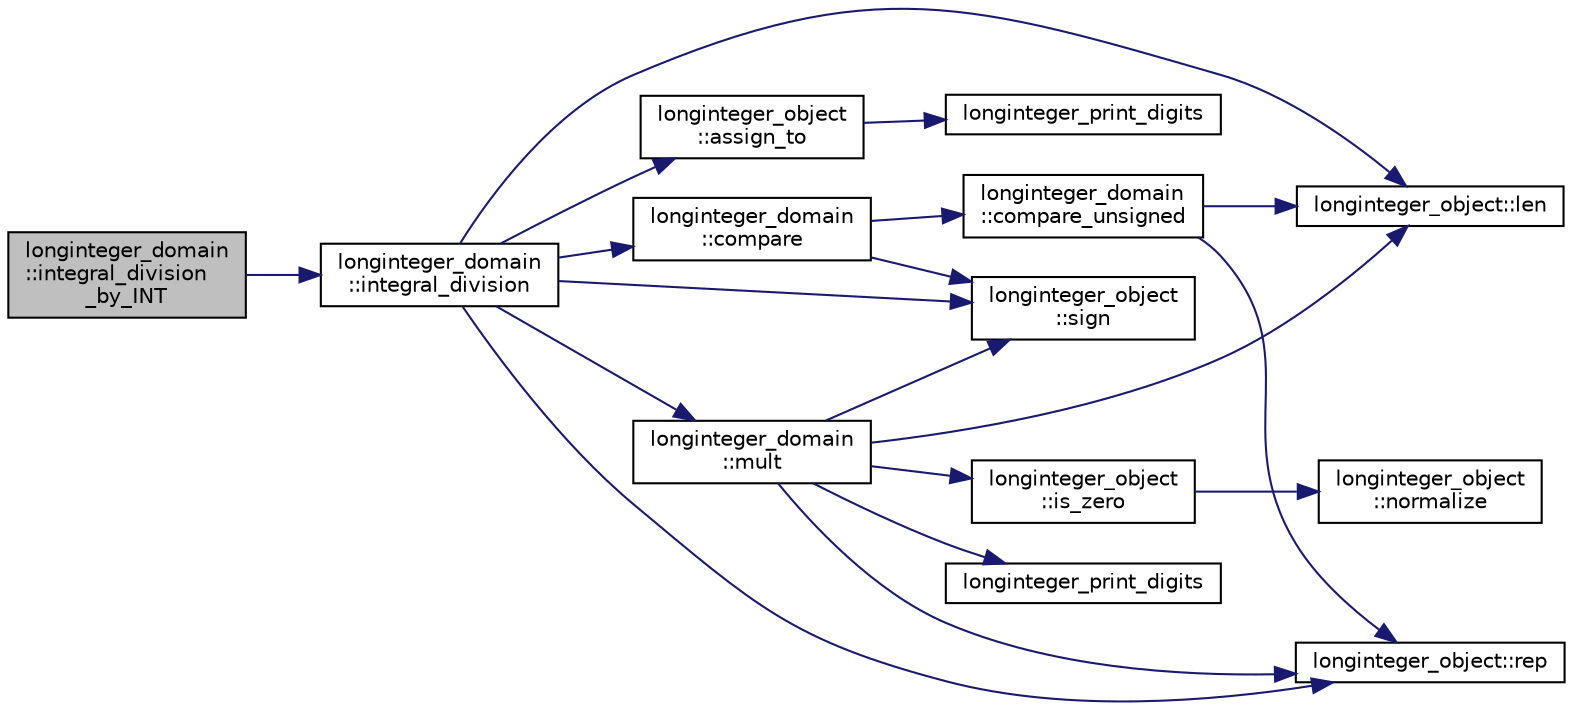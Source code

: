 digraph "longinteger_domain::integral_division_by_INT"
{
  edge [fontname="Helvetica",fontsize="10",labelfontname="Helvetica",labelfontsize="10"];
  node [fontname="Helvetica",fontsize="10",shape=record];
  rankdir="LR";
  Node370 [label="longinteger_domain\l::integral_division\l_by_INT",height=0.2,width=0.4,color="black", fillcolor="grey75", style="filled", fontcolor="black"];
  Node370 -> Node371 [color="midnightblue",fontsize="10",style="solid",fontname="Helvetica"];
  Node371 [label="longinteger_domain\l::integral_division",height=0.2,width=0.4,color="black", fillcolor="white", style="filled",URL="$d2/d7a/classlonginteger__domain.html#a1ecbac0518646945d9633a86844846aa"];
  Node371 -> Node372 [color="midnightblue",fontsize="10",style="solid",fontname="Helvetica"];
  Node372 [label="longinteger_object\l::sign",height=0.2,width=0.4,color="black", fillcolor="white", style="filled",URL="$dd/d7e/classlonginteger__object.html#ab69549d0bd669e44d776f14ab1a0a344"];
  Node371 -> Node373 [color="midnightblue",fontsize="10",style="solid",fontname="Helvetica"];
  Node373 [label="longinteger_domain\l::compare",height=0.2,width=0.4,color="black", fillcolor="white", style="filled",URL="$d2/d7a/classlonginteger__domain.html#a6780a80b91bf044dde737578b2e19a02"];
  Node373 -> Node372 [color="midnightblue",fontsize="10",style="solid",fontname="Helvetica"];
  Node373 -> Node374 [color="midnightblue",fontsize="10",style="solid",fontname="Helvetica"];
  Node374 [label="longinteger_domain\l::compare_unsigned",height=0.2,width=0.4,color="black", fillcolor="white", style="filled",URL="$d2/d7a/classlonginteger__domain.html#ad4328779ebda00cbf85f5bddcc1a125f"];
  Node374 -> Node375 [color="midnightblue",fontsize="10",style="solid",fontname="Helvetica"];
  Node375 [label="longinteger_object::len",height=0.2,width=0.4,color="black", fillcolor="white", style="filled",URL="$dd/d7e/classlonginteger__object.html#a0bfeae35be8a6fd44ed7f76413596ab1"];
  Node374 -> Node376 [color="midnightblue",fontsize="10",style="solid",fontname="Helvetica"];
  Node376 [label="longinteger_object::rep",height=0.2,width=0.4,color="black", fillcolor="white", style="filled",URL="$dd/d7e/classlonginteger__object.html#a3ecaf12738cc721d281c416503f241e2"];
  Node371 -> Node377 [color="midnightblue",fontsize="10",style="solid",fontname="Helvetica"];
  Node377 [label="longinteger_object\l::assign_to",height=0.2,width=0.4,color="black", fillcolor="white", style="filled",URL="$dd/d7e/classlonginteger__object.html#a891b9d0947bfce181245ab5cffe9482a"];
  Node377 -> Node378 [color="midnightblue",fontsize="10",style="solid",fontname="Helvetica"];
  Node378 [label="longinteger_print_digits",height=0.2,width=0.4,color="black", fillcolor="white", style="filled",URL="$de/dc5/algebra__and__number__theory_8h.html#ac2bac7b12f5b6440b8dad275cd7a157d"];
  Node371 -> Node379 [color="midnightblue",fontsize="10",style="solid",fontname="Helvetica"];
  Node379 [label="longinteger_domain\l::mult",height=0.2,width=0.4,color="black", fillcolor="white", style="filled",URL="$d2/d7a/classlonginteger__domain.html#add02b012364cf88ba81d81930b284c35"];
  Node379 -> Node380 [color="midnightblue",fontsize="10",style="solid",fontname="Helvetica"];
  Node380 [label="longinteger_object\l::is_zero",height=0.2,width=0.4,color="black", fillcolor="white", style="filled",URL="$dd/d7e/classlonginteger__object.html#a0946732d08e5180a00480f4c40667101"];
  Node380 -> Node381 [color="midnightblue",fontsize="10",style="solid",fontname="Helvetica"];
  Node381 [label="longinteger_object\l::normalize",height=0.2,width=0.4,color="black", fillcolor="white", style="filled",URL="$dd/d7e/classlonginteger__object.html#ae27040d862a5624e98fc9582daa889ee"];
  Node379 -> Node372 [color="midnightblue",fontsize="10",style="solid",fontname="Helvetica"];
  Node379 -> Node375 [color="midnightblue",fontsize="10",style="solid",fontname="Helvetica"];
  Node379 -> Node382 [color="midnightblue",fontsize="10",style="solid",fontname="Helvetica"];
  Node382 [label="longinteger_print_digits",height=0.2,width=0.4,color="black", fillcolor="white", style="filled",URL="$d6/d94/longinteger__domain_8_c.html#ac2bac7b12f5b6440b8dad275cd7a157d"];
  Node379 -> Node376 [color="midnightblue",fontsize="10",style="solid",fontname="Helvetica"];
  Node371 -> Node375 [color="midnightblue",fontsize="10",style="solid",fontname="Helvetica"];
  Node371 -> Node376 [color="midnightblue",fontsize="10",style="solid",fontname="Helvetica"];
}
